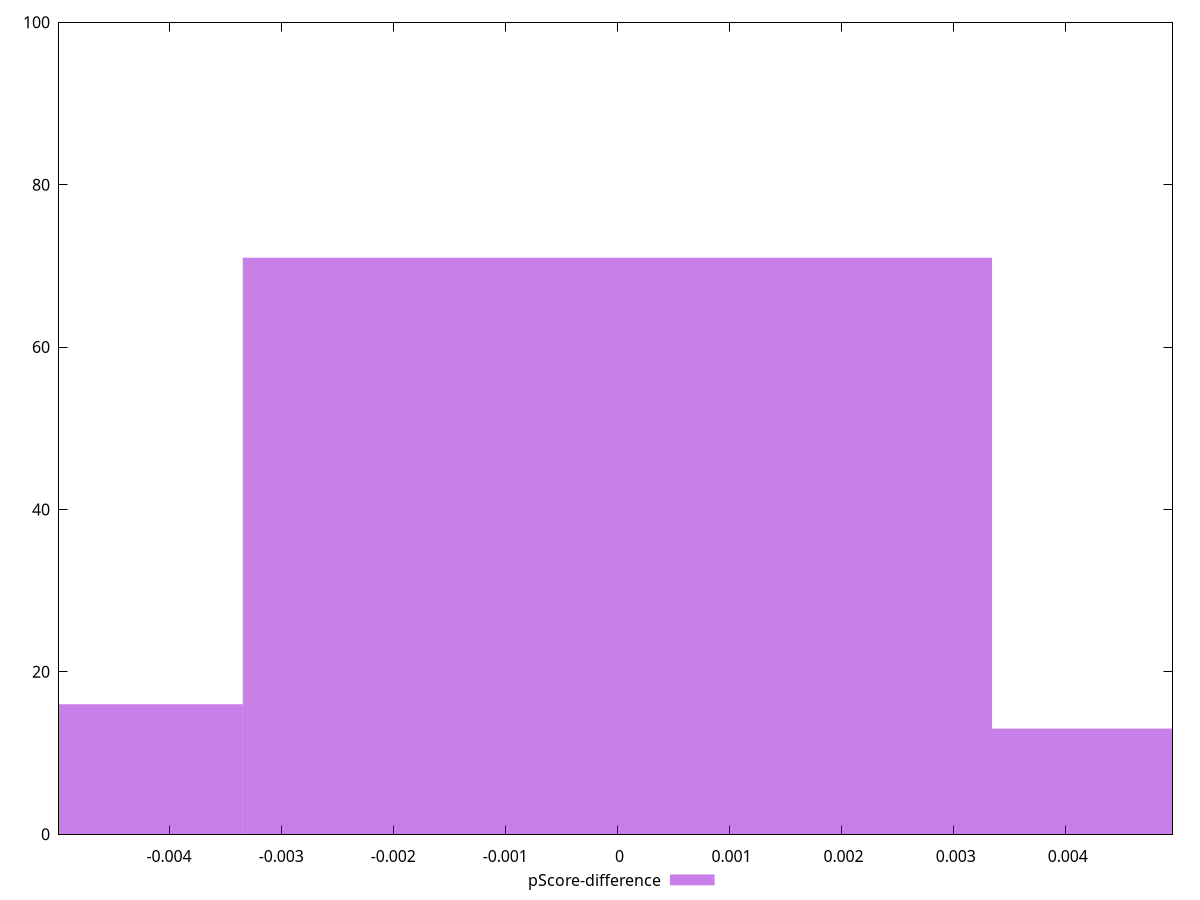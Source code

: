 reset

$pScoreDifference <<EOF
0 71
-0.006684829634835443 16
0.006684829634835443 13
EOF

set key outside below
set boxwidth 0.006684829634835443
set xrange [-0.00498185554089646:0.004952370092475539]
set yrange [0:100]
set trange [0:100]
set style fill transparent solid 0.5 noborder
set terminal svg size 640, 490 enhanced background rgb 'white'
set output "reports/report_00028_2021-02-24T12-49-42.674Z/interactive/samples/music/pScore-difference/histogram.svg"

plot $pScoreDifference title "pScore-difference" with boxes

reset
